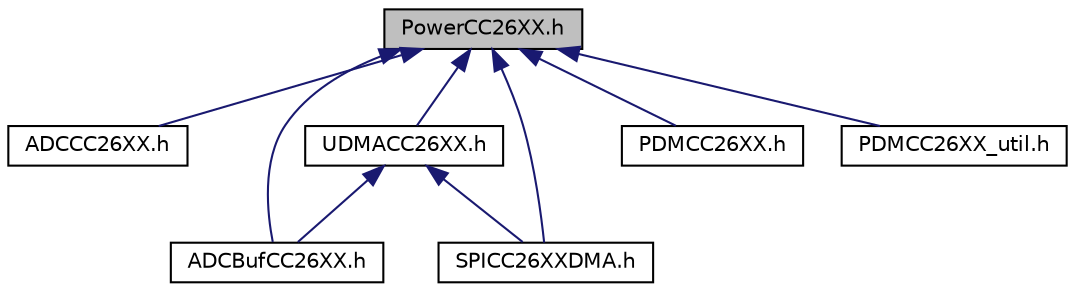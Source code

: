 digraph "PowerCC26XX.h"
{
  edge [fontname="Helvetica",fontsize="10",labelfontname="Helvetica",labelfontsize="10"];
  node [fontname="Helvetica",fontsize="10",shape=record];
  Node1 [label="PowerCC26XX.h",height=0.2,width=0.4,color="black", fillcolor="grey75", style="filled", fontcolor="black"];
  Node1 -> Node2 [dir="back",color="midnightblue",fontsize="10",style="solid",fontname="Helvetica"];
  Node2 [label="ADCCC26XX.h",height=0.2,width=0.4,color="black", fillcolor="white", style="filled",URL="$_a_d_c_c_c26_x_x_8h.html",tooltip="ADC driver implementation for the ADC peripheral on CC26XX. "];
  Node1 -> Node3 [dir="back",color="midnightblue",fontsize="10",style="solid",fontname="Helvetica"];
  Node3 [label="ADCBufCC26XX.h",height=0.2,width=0.4,color="black", fillcolor="white", style="filled",URL="$_a_d_c_buf_c_c26_x_x_8h.html",tooltip="ADCBuf driver implementation for a CC26XX analog-to-digital converter. "];
  Node1 -> Node4 [dir="back",color="midnightblue",fontsize="10",style="solid",fontname="Helvetica"];
  Node4 [label="UDMACC26XX.h",height=0.2,width=0.4,color="black", fillcolor="white", style="filled",URL="$_u_d_m_a_c_c26_x_x_8h.html",tooltip="UDMACC26XX driver implementation. "];
  Node4 -> Node3 [dir="back",color="midnightblue",fontsize="10",style="solid",fontname="Helvetica"];
  Node4 -> Node5 [dir="back",color="midnightblue",fontsize="10",style="solid",fontname="Helvetica"];
  Node5 [label="SPICC26XXDMA.h",height=0.2,width=0.4,color="black", fillcolor="white", style="filled",URL="$_s_p_i_c_c26_x_x_d_m_a_8h.html",tooltip="SPI driver implementation for a CC26XX SPI controller using the UDMA controller. "];
  Node1 -> Node6 [dir="back",color="midnightblue",fontsize="10",style="solid",fontname="Helvetica"];
  Node6 [label="PDMCC26XX.h",height=0.2,width=0.4,color="black", fillcolor="white", style="filled",URL="$_p_d_m_c_c26_x_x_8h.html",tooltip="PDM driver implementation for a CC26XX PDM controller. "];
  Node1 -> Node7 [dir="back",color="midnightblue",fontsize="10",style="solid",fontname="Helvetica"];
  Node7 [label="PDMCC26XX_util.h",height=0.2,width=0.4,color="black", fillcolor="white", style="filled",URL="$_p_d_m_c_c26_x_x__util_8h.html",tooltip="PDM utility includes helper functions for configuring the CC26XX I2S controller. "];
  Node1 -> Node5 [dir="back",color="midnightblue",fontsize="10",style="solid",fontname="Helvetica"];
}

